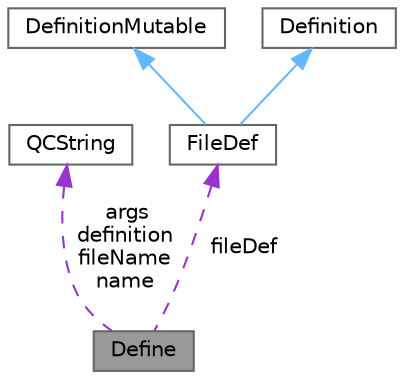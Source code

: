 digraph "Define"
{
 // INTERACTIVE_SVG=YES
 // LATEX_PDF_SIZE
  bgcolor="transparent";
  edge [fontname=Helvetica,fontsize=10,labelfontname=Helvetica,labelfontsize=10];
  node [fontname=Helvetica,fontsize=10,shape=box,height=0.2,width=0.4];
  Node1 [label="Define",height=0.2,width=0.4,color="gray40", fillcolor="grey60", style="filled", fontcolor="black",tooltip="A class representing a macro definition."];
  Node2 -> Node1 [dir="back",color="darkorchid3",style="dashed",label=" args\ndefinition\nfileName\nname" ];
  Node2 [label="QCString",height=0.2,width=0.4,color="gray40", fillcolor="white", style="filled",URL="$d9/d45/class_q_c_string.html",tooltip="This is an alternative implementation of QCString."];
  Node3 -> Node1 [dir="back",color="darkorchid3",style="dashed",label=" fileDef" ];
  Node3 [label="FileDef",height=0.2,width=0.4,color="gray40", fillcolor="white", style="filled",URL="$de/db0/class_file_def.html",tooltip="A model of a file symbol."];
  Node4 -> Node3 [dir="back",color="steelblue1",style="solid"];
  Node4 [label="DefinitionMutable",height=0.2,width=0.4,color="gray40", fillcolor="white", style="filled",URL="$d0/d46/class_definition_mutable.html",tooltip=" "];
  Node5 -> Node3 [dir="back",color="steelblue1",style="solid"];
  Node5 [label="Definition",height=0.2,width=0.4,color="gray40", fillcolor="white", style="filled",URL="$d5/dcc/class_definition.html",tooltip="The common base class of all entity definitions found in the sources."];
}
